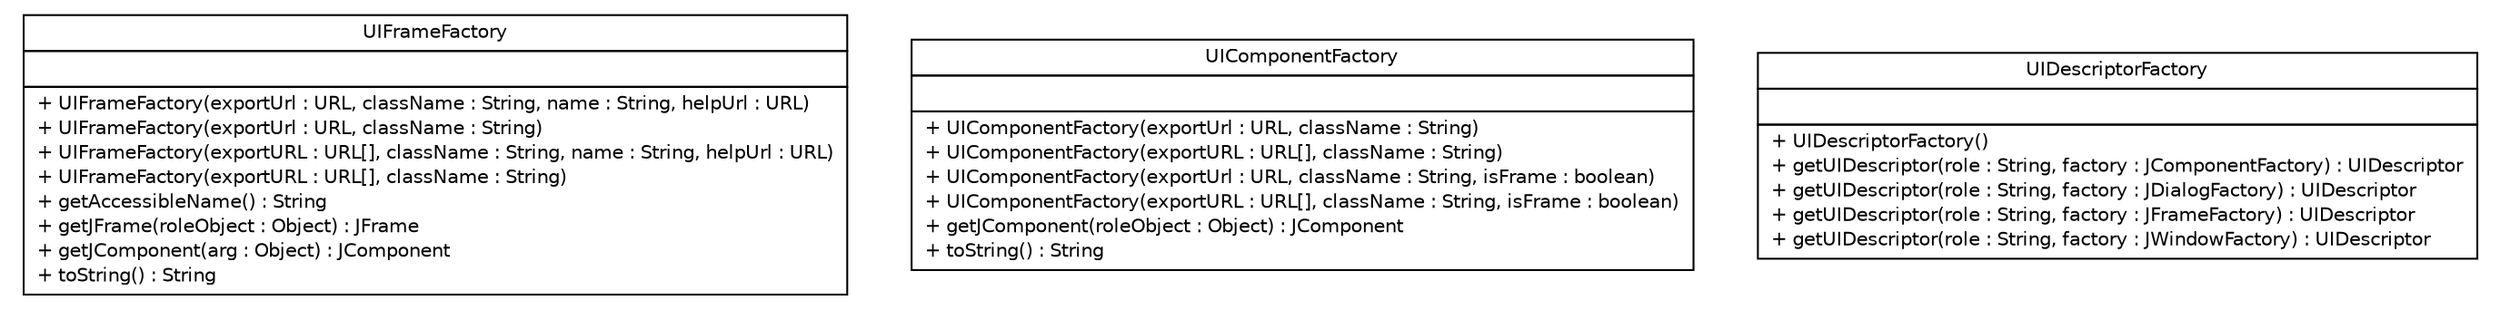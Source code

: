 #!/usr/local/bin/dot
#
# Class diagram 
# Generated by UMLGraph version R5_6 (http://www.umlgraph.org/)
#

digraph G {
	edge [fontname="Helvetica",fontsize=10,labelfontname="Helvetica",labelfontsize=10];
	node [fontname="Helvetica",fontsize=10,shape=plaintext];
	nodesep=0.25;
	ranksep=0.5;
	// sorcer.ui.serviceui.UIFrameFactory
	c26450 [label=<<table title="sorcer.ui.serviceui.UIFrameFactory" border="0" cellborder="1" cellspacing="0" cellpadding="2" port="p" href="./UIFrameFactory.html">
		<tr><td><table border="0" cellspacing="0" cellpadding="1">
<tr><td align="center" balign="center"> UIFrameFactory </td></tr>
		</table></td></tr>
		<tr><td><table border="0" cellspacing="0" cellpadding="1">
<tr><td align="left" balign="left">  </td></tr>
		</table></td></tr>
		<tr><td><table border="0" cellspacing="0" cellpadding="1">
<tr><td align="left" balign="left"> + UIFrameFactory(exportUrl : URL, className : String, name : String, helpUrl : URL) </td></tr>
<tr><td align="left" balign="left"> + UIFrameFactory(exportUrl : URL, className : String) </td></tr>
<tr><td align="left" balign="left"> + UIFrameFactory(exportURL : URL[], className : String, name : String, helpUrl : URL) </td></tr>
<tr><td align="left" balign="left"> + UIFrameFactory(exportURL : URL[], className : String) </td></tr>
<tr><td align="left" balign="left"> + getAccessibleName() : String </td></tr>
<tr><td align="left" balign="left"> + getJFrame(roleObject : Object) : JFrame </td></tr>
<tr><td align="left" balign="left"> + getJComponent(arg : Object) : JComponent </td></tr>
<tr><td align="left" balign="left"> + toString() : String </td></tr>
		</table></td></tr>
		</table>>, URL="./UIFrameFactory.html", fontname="Helvetica", fontcolor="black", fontsize=10.0];
	// sorcer.ui.serviceui.UIComponentFactory
	c26451 [label=<<table title="sorcer.ui.serviceui.UIComponentFactory" border="0" cellborder="1" cellspacing="0" cellpadding="2" port="p" href="./UIComponentFactory.html">
		<tr><td><table border="0" cellspacing="0" cellpadding="1">
<tr><td align="center" balign="center"> UIComponentFactory </td></tr>
		</table></td></tr>
		<tr><td><table border="0" cellspacing="0" cellpadding="1">
<tr><td align="left" balign="left">  </td></tr>
		</table></td></tr>
		<tr><td><table border="0" cellspacing="0" cellpadding="1">
<tr><td align="left" balign="left"> + UIComponentFactory(exportUrl : URL, className : String) </td></tr>
<tr><td align="left" balign="left"> + UIComponentFactory(exportURL : URL[], className : String) </td></tr>
<tr><td align="left" balign="left"> + UIComponentFactory(exportUrl : URL, className : String, isFrame : boolean) </td></tr>
<tr><td align="left" balign="left"> + UIComponentFactory(exportURL : URL[], className : String, isFrame : boolean) </td></tr>
<tr><td align="left" balign="left"> + getJComponent(roleObject : Object) : JComponent </td></tr>
<tr><td align="left" balign="left"> + toString() : String </td></tr>
		</table></td></tr>
		</table>>, URL="./UIComponentFactory.html", fontname="Helvetica", fontcolor="black", fontsize=10.0];
	// sorcer.ui.serviceui.UIDescriptorFactory
	c26452 [label=<<table title="sorcer.ui.serviceui.UIDescriptorFactory" border="0" cellborder="1" cellspacing="0" cellpadding="2" port="p" href="./UIDescriptorFactory.html">
		<tr><td><table border="0" cellspacing="0" cellpadding="1">
<tr><td align="center" balign="center"> UIDescriptorFactory </td></tr>
		</table></td></tr>
		<tr><td><table border="0" cellspacing="0" cellpadding="1">
<tr><td align="left" balign="left">  </td></tr>
		</table></td></tr>
		<tr><td><table border="0" cellspacing="0" cellpadding="1">
<tr><td align="left" balign="left"> + UIDescriptorFactory() </td></tr>
<tr><td align="left" balign="left"> + getUIDescriptor(role : String, factory : JComponentFactory) : UIDescriptor </td></tr>
<tr><td align="left" balign="left"> + getUIDescriptor(role : String, factory : JDialogFactory) : UIDescriptor </td></tr>
<tr><td align="left" balign="left"> + getUIDescriptor(role : String, factory : JFrameFactory) : UIDescriptor </td></tr>
<tr><td align="left" balign="left"> + getUIDescriptor(role : String, factory : JWindowFactory) : UIDescriptor </td></tr>
		</table></td></tr>
		</table>>, URL="./UIDescriptorFactory.html", fontname="Helvetica", fontcolor="black", fontsize=10.0];
}

